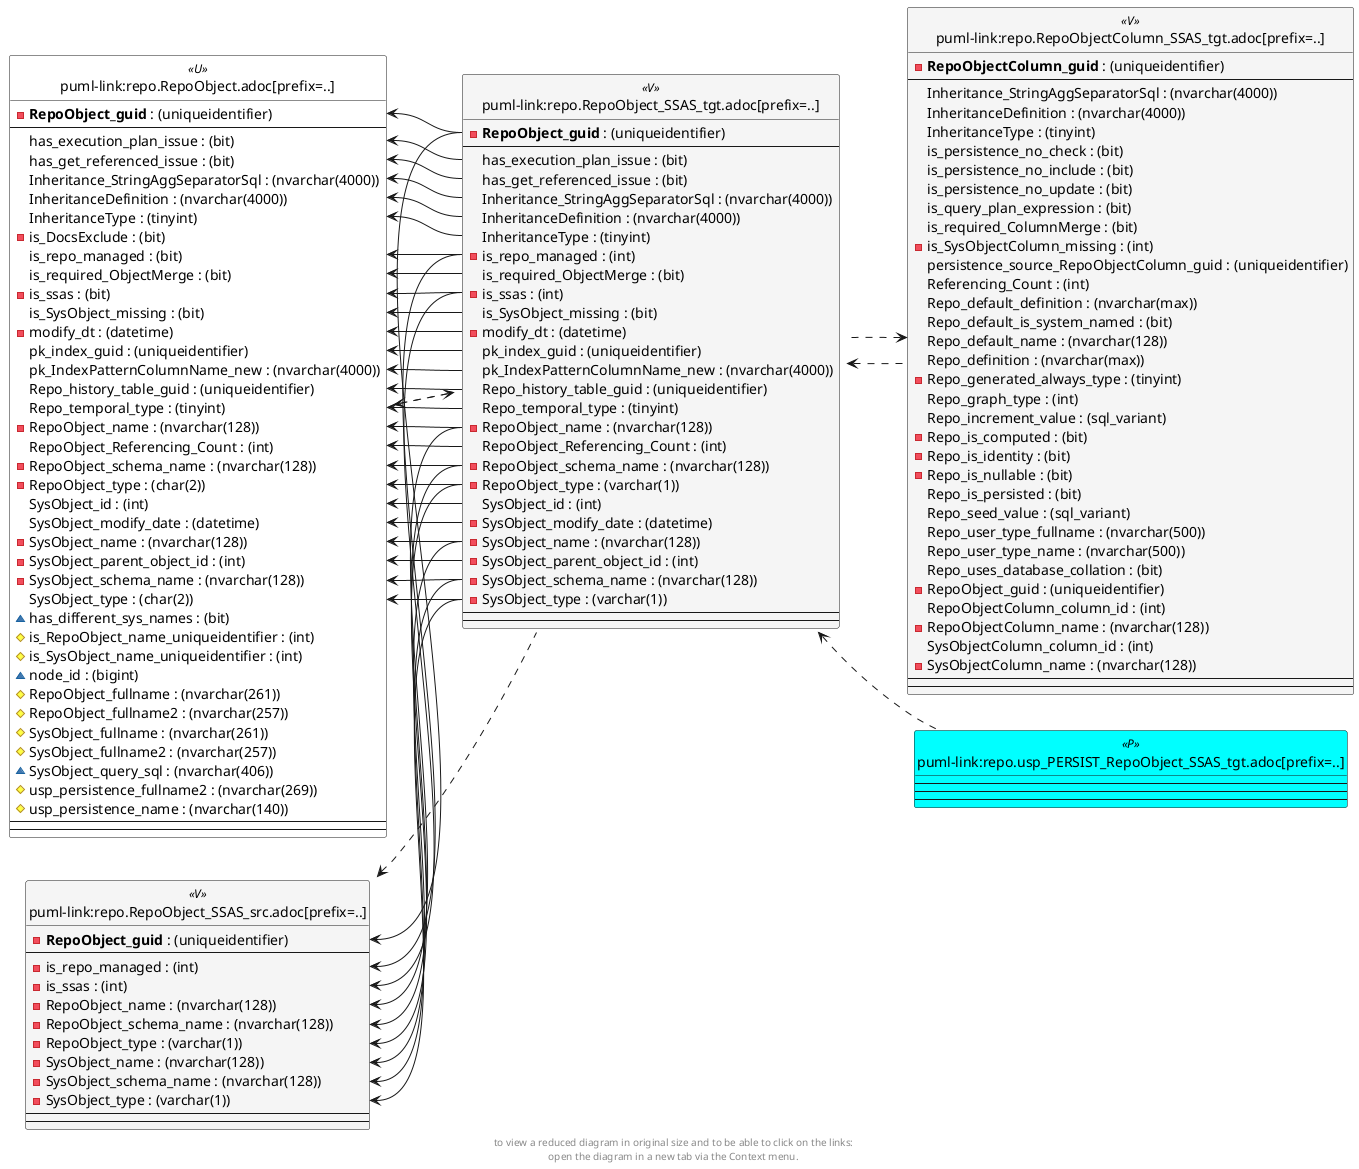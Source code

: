 @startuml
left to right direction
'top to bottom direction
hide circle
'avoide "." issues:
set namespaceSeparator none


skinparam class {
  BackgroundColor White
  BackgroundColor<<FN>> Yellow
  BackgroundColor<<FS>> Yellow
  BackgroundColor<<FT>> LightGray
  BackgroundColor<<IF>> Yellow
  BackgroundColor<<IS>> Yellow
  BackgroundColor<<P>> Aqua
  BackgroundColor<<PC>> Aqua
  BackgroundColor<<SN>> Yellow
  BackgroundColor<<SO>> SlateBlue
  BackgroundColor<<TF>> LightGray
  BackgroundColor<<TR>> Tomato
  BackgroundColor<<U>> White
  BackgroundColor<<V>> WhiteSmoke
  BackgroundColor<<X>> Aqua
}


entity "puml-link:repo.RepoObject.adoc[prefix=..]" as repo.RepoObject << U >> {
  - **RepoObject_guid** : (uniqueidentifier)
  --
  has_execution_plan_issue : (bit)
  has_get_referenced_issue : (bit)
  Inheritance_StringAggSeparatorSql : (nvarchar(4000))
  InheritanceDefinition : (nvarchar(4000))
  InheritanceType : (tinyint)
  - is_DocsExclude : (bit)
  is_repo_managed : (bit)
  is_required_ObjectMerge : (bit)
  - is_ssas : (bit)
  is_SysObject_missing : (bit)
  - modify_dt : (datetime)
  pk_index_guid : (uniqueidentifier)
  pk_IndexPatternColumnName_new : (nvarchar(4000))
  Repo_history_table_guid : (uniqueidentifier)
  Repo_temporal_type : (tinyint)
  - RepoObject_name : (nvarchar(128))
  RepoObject_Referencing_Count : (int)
  - RepoObject_schema_name : (nvarchar(128))
  - RepoObject_type : (char(2))
  SysObject_id : (int)
  SysObject_modify_date : (datetime)
  - SysObject_name : (nvarchar(128))
  - SysObject_parent_object_id : (int)
  - SysObject_schema_name : (nvarchar(128))
  SysObject_type : (char(2))
  ~ has_different_sys_names : (bit)
  # is_RepoObject_name_uniqueidentifier : (int)
  # is_SysObject_name_uniqueidentifier : (int)
  ~ node_id : (bigint)
  # RepoObject_fullname : (nvarchar(261))
  # RepoObject_fullname2 : (nvarchar(257))
  # SysObject_fullname : (nvarchar(261))
  # SysObject_fullname2 : (nvarchar(257))
  ~ SysObject_query_sql : (nvarchar(406))
  # usp_persistence_fullname2 : (nvarchar(269))
  # usp_persistence_name : (nvarchar(140))
  --
  --
}

entity "puml-link:repo.RepoObject_SSAS_src.adoc[prefix=..]" as repo.RepoObject_SSAS_src << V >> {
  - **RepoObject_guid** : (uniqueidentifier)
  --
  - is_repo_managed : (int)
  - is_ssas : (int)
  - RepoObject_name : (nvarchar(128))
  - RepoObject_schema_name : (nvarchar(128))
  - RepoObject_type : (varchar(1))
  - SysObject_name : (nvarchar(128))
  - SysObject_schema_name : (nvarchar(128))
  - SysObject_type : (varchar(1))
  --
  --
}

entity "puml-link:repo.RepoObject_SSAS_tgt.adoc[prefix=..]" as repo.RepoObject_SSAS_tgt << V >> {
  - **RepoObject_guid** : (uniqueidentifier)
  --
  has_execution_plan_issue : (bit)
  has_get_referenced_issue : (bit)
  Inheritance_StringAggSeparatorSql : (nvarchar(4000))
  InheritanceDefinition : (nvarchar(4000))
  InheritanceType : (tinyint)
  - is_repo_managed : (int)
  is_required_ObjectMerge : (bit)
  - is_ssas : (int)
  is_SysObject_missing : (bit)
  - modify_dt : (datetime)
  pk_index_guid : (uniqueidentifier)
  pk_IndexPatternColumnName_new : (nvarchar(4000))
  Repo_history_table_guid : (uniqueidentifier)
  Repo_temporal_type : (tinyint)
  - RepoObject_name : (nvarchar(128))
  RepoObject_Referencing_Count : (int)
  - RepoObject_schema_name : (nvarchar(128))
  - RepoObject_type : (varchar(1))
  SysObject_id : (int)
  - SysObject_modify_date : (datetime)
  - SysObject_name : (nvarchar(128))
  - SysObject_parent_object_id : (int)
  - SysObject_schema_name : (nvarchar(128))
  - SysObject_type : (varchar(1))
  --
  --
}

entity "puml-link:repo.RepoObjectColumn_SSAS_tgt.adoc[prefix=..]" as repo.RepoObjectColumn_SSAS_tgt << V >> {
  - **RepoObjectColumn_guid** : (uniqueidentifier)
  --
  Inheritance_StringAggSeparatorSql : (nvarchar(4000))
  InheritanceDefinition : (nvarchar(4000))
  InheritanceType : (tinyint)
  is_persistence_no_check : (bit)
  is_persistence_no_include : (bit)
  is_persistence_no_update : (bit)
  is_query_plan_expression : (bit)
  is_required_ColumnMerge : (bit)
  - is_SysObjectColumn_missing : (int)
  persistence_source_RepoObjectColumn_guid : (uniqueidentifier)
  Referencing_Count : (int)
  Repo_default_definition : (nvarchar(max))
  Repo_default_is_system_named : (bit)
  Repo_default_name : (nvarchar(128))
  Repo_definition : (nvarchar(max))
  - Repo_generated_always_type : (tinyint)
  Repo_graph_type : (int)
  Repo_increment_value : (sql_variant)
  - Repo_is_computed : (bit)
  - Repo_is_identity : (bit)
  - Repo_is_nullable : (bit)
  Repo_is_persisted : (bit)
  Repo_seed_value : (sql_variant)
  Repo_user_type_fullname : (nvarchar(500))
  Repo_user_type_name : (nvarchar(500))
  Repo_uses_database_collation : (bit)
  - RepoObject_guid : (uniqueidentifier)
  RepoObjectColumn_column_id : (int)
  - RepoObjectColumn_name : (nvarchar(128))
  SysObjectColumn_column_id : (int)
  - SysObjectColumn_name : (nvarchar(128))
  --
  --
}

entity "puml-link:repo.usp_PERSIST_RepoObject_SSAS_tgt.adoc[prefix=..]" as repo.usp_PERSIST_RepoObject_SSAS_tgt << P >> {
  --
  --
  --
}

repo.RepoObject <.. repo.RepoObject_SSAS_tgt
repo.RepoObject_SSAS_src <.. repo.RepoObject_SSAS_tgt
repo.RepoObject_SSAS_tgt <.. repo.RepoObject
repo.RepoObject_SSAS_tgt <.. repo.RepoObjectColumn_SSAS_tgt
repo.RepoObject_SSAS_tgt <.. repo.usp_PERSIST_RepoObject_SSAS_tgt
repo.RepoObjectColumn_SSAS_tgt <.. repo.RepoObject_SSAS_tgt
repo.RepoObject::has_execution_plan_issue <-- repo.RepoObject_SSAS_tgt::has_execution_plan_issue
repo.RepoObject::has_get_referenced_issue <-- repo.RepoObject_SSAS_tgt::has_get_referenced_issue
repo.RepoObject::Inheritance_StringAggSeparatorSql <-- repo.RepoObject_SSAS_tgt::Inheritance_StringAggSeparatorSql
repo.RepoObject::InheritanceDefinition <-- repo.RepoObject_SSAS_tgt::InheritanceDefinition
repo.RepoObject::InheritanceType <-- repo.RepoObject_SSAS_tgt::InheritanceType
repo.RepoObject::is_repo_managed <-- repo.RepoObject_SSAS_tgt::is_repo_managed
repo.RepoObject::is_required_ObjectMerge <-- repo.RepoObject_SSAS_tgt::is_required_ObjectMerge
repo.RepoObject::is_ssas <-- repo.RepoObject_SSAS_tgt::is_ssas
repo.RepoObject::is_SysObject_missing <-- repo.RepoObject_SSAS_tgt::is_SysObject_missing
repo.RepoObject::modify_dt <-- repo.RepoObject_SSAS_tgt::modify_dt
repo.RepoObject::pk_index_guid <-- repo.RepoObject_SSAS_tgt::pk_index_guid
repo.RepoObject::pk_IndexPatternColumnName_new <-- repo.RepoObject_SSAS_tgt::pk_IndexPatternColumnName_new
repo.RepoObject::Repo_history_table_guid <-- repo.RepoObject_SSAS_tgt::Repo_history_table_guid
repo.RepoObject::Repo_temporal_type <-- repo.RepoObject_SSAS_tgt::Repo_temporal_type
repo.RepoObject::RepoObject_guid <-- repo.RepoObject_SSAS_tgt::RepoObject_guid
repo.RepoObject::RepoObject_name <-- repo.RepoObject_SSAS_tgt::RepoObject_name
repo.RepoObject::RepoObject_Referencing_Count <-- repo.RepoObject_SSAS_tgt::RepoObject_Referencing_Count
repo.RepoObject::RepoObject_schema_name <-- repo.RepoObject_SSAS_tgt::RepoObject_schema_name
repo.RepoObject::RepoObject_type <-- repo.RepoObject_SSAS_tgt::RepoObject_type
repo.RepoObject::SysObject_id <-- repo.RepoObject_SSAS_tgt::SysObject_id
repo.RepoObject::SysObject_modify_date <-- repo.RepoObject_SSAS_tgt::SysObject_modify_date
repo.RepoObject::SysObject_name <-- repo.RepoObject_SSAS_tgt::SysObject_name
repo.RepoObject::SysObject_parent_object_id <-- repo.RepoObject_SSAS_tgt::SysObject_parent_object_id
repo.RepoObject::SysObject_schema_name <-- repo.RepoObject_SSAS_tgt::SysObject_schema_name
repo.RepoObject::SysObject_type <-- repo.RepoObject_SSAS_tgt::SysObject_type
repo.RepoObject_SSAS_src::is_repo_managed <-- repo.RepoObject_SSAS_tgt::is_repo_managed
repo.RepoObject_SSAS_src::is_ssas <-- repo.RepoObject_SSAS_tgt::is_ssas
repo.RepoObject_SSAS_src::RepoObject_guid <-- repo.RepoObject_SSAS_tgt::RepoObject_guid
repo.RepoObject_SSAS_src::RepoObject_name <-- repo.RepoObject_SSAS_tgt::RepoObject_name
repo.RepoObject_SSAS_src::RepoObject_schema_name <-- repo.RepoObject_SSAS_tgt::RepoObject_schema_name
repo.RepoObject_SSAS_src::RepoObject_type <-- repo.RepoObject_SSAS_tgt::RepoObject_type
repo.RepoObject_SSAS_src::SysObject_name <-- repo.RepoObject_SSAS_tgt::SysObject_name
repo.RepoObject_SSAS_src::SysObject_schema_name <-- repo.RepoObject_SSAS_tgt::SysObject_schema_name
repo.RepoObject_SSAS_src::SysObject_type <-- repo.RepoObject_SSAS_tgt::SysObject_type
footer
to view a reduced diagram in original size and to be able to click on the links:
open the diagram in a new tab via the Context menu.
end footer

@enduml

